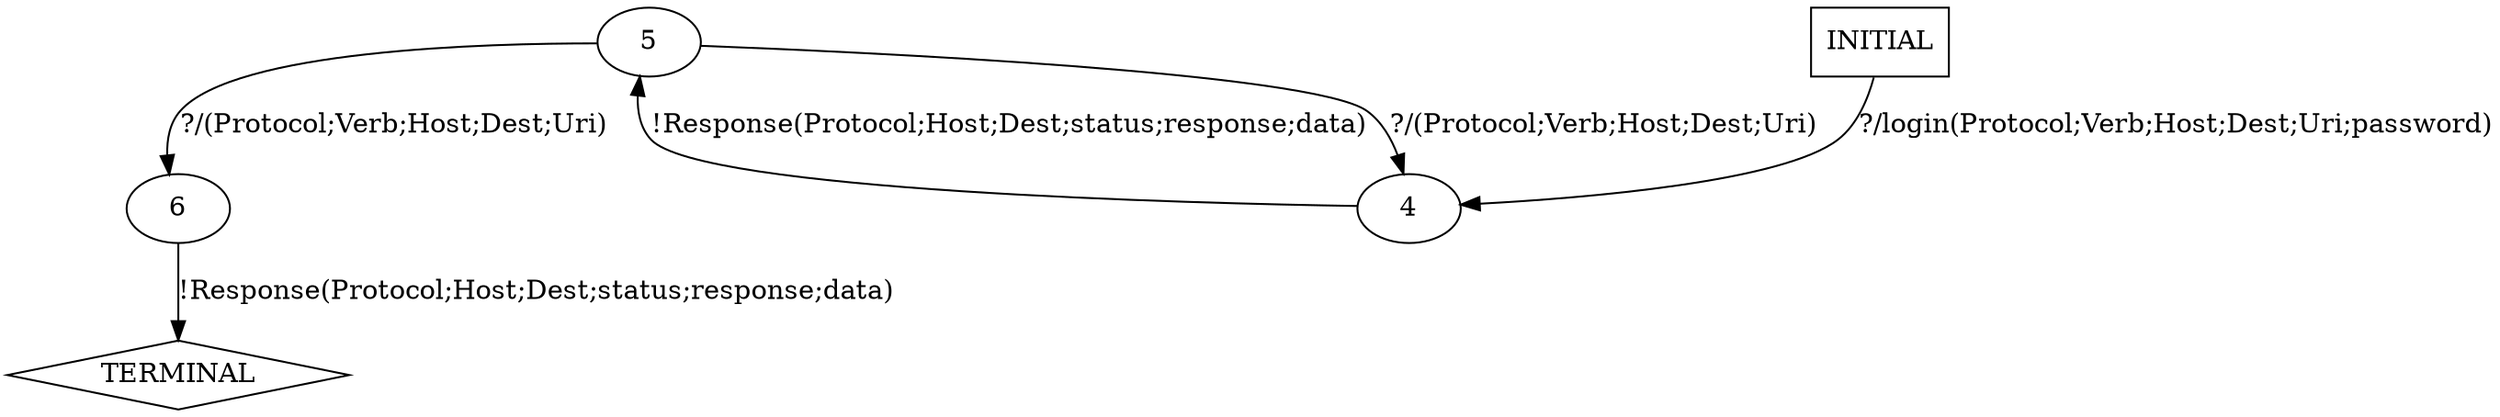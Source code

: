 digraph G {
  1 [label="TERMINAL",shape=diamond];
  3 [label="INITIAL",shape=box];
  4 [label="4"];
  5 [label="5"];
  6 [label="6"];
3->4  [label="?/login(Protocol;Verb;Host;Dest;Uri;password)"]
4->5  [label="!Response(Protocol;Host;Dest;status;response;data)"]
5->4  [label="?/(Protocol;Verb;Host;Dest;Uri)"]
5->6  [label="?/(Protocol;Verb;Host;Dest;Uri)"]
6->1  [label="!Response(Protocol;Host;Dest;status;response;data)"]
}

